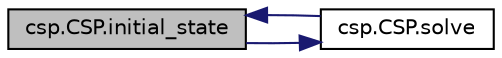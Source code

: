 digraph "csp.CSP.initial_state"
{
  edge [fontname="Helvetica",fontsize="10",labelfontname="Helvetica",labelfontsize="10"];
  node [fontname="Helvetica",fontsize="10",shape=record];
  rankdir="LR";
  Node1 [label="csp.CSP.initial_state",height=0.2,width=0.4,color="black", fillcolor="grey75", style="filled", fontcolor="black"];
  Node1 -> Node2 [color="midnightblue",fontsize="10",style="solid",fontname="Helvetica"];
  Node2 [label="csp.CSP.solve",height=0.2,width=0.4,color="black", fillcolor="white", style="filled",URL="$classcsp_1_1_c_s_p.html#a3a11bac70a871ced6790bb527a704ee0"];
  Node2 -> Node1 [color="midnightblue",fontsize="10",style="solid",fontname="Helvetica"];
}

